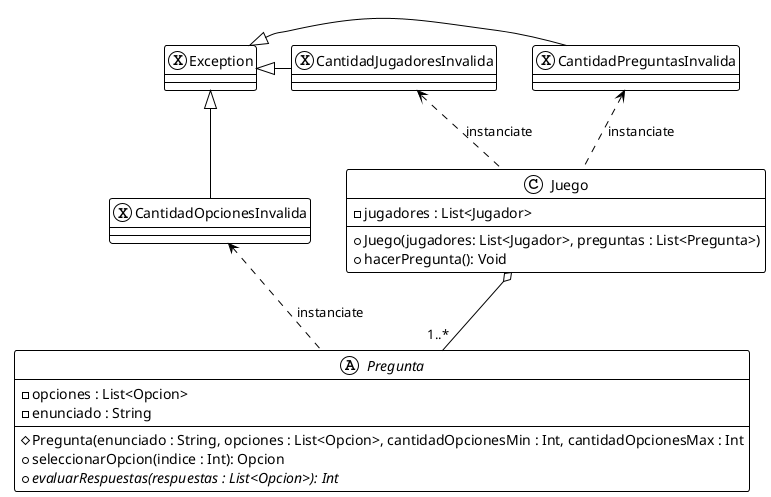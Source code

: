 @startuml

!theme plain

class Juego {
    - jugadores : List<Jugador>
    + Juego(jugadores: List<Jugador>, preguntas : List<Pregunta>)
    + hacerPregunta(): Void
}

abstract Pregunta {
    - opciones : List<Opcion>
    - enunciado : String
    # Pregunta(enunciado : String, opciones : List<Opcion>, cantidadOpcionesMin : Int, cantidadOpcionesMax : Int
    + seleccionarOpcion(indice : Int): Opcion
    + {abstract} evaluarRespuestas(respuestas : List<Opcion>): Int
}

exception CantidadJugadoresInvalida
exception CantidadOpcionesInvalida
exception CantidadPreguntasInvalida
exception Exception

Juego o-down- "1..*" Pregunta
Juego .up.> CantidadJugadoresInvalida : "instanciate"
Juego .up.> CantidadPreguntasInvalida : "instanciate"
Pregunta .up.> CantidadOpcionesInvalida : "instanciate"

CantidadJugadoresInvalida -left-|> Exception
CantidadOpcionesInvalida -up-|> Exception
CantidadPreguntasInvalida -left-|> Exception

@enduml
